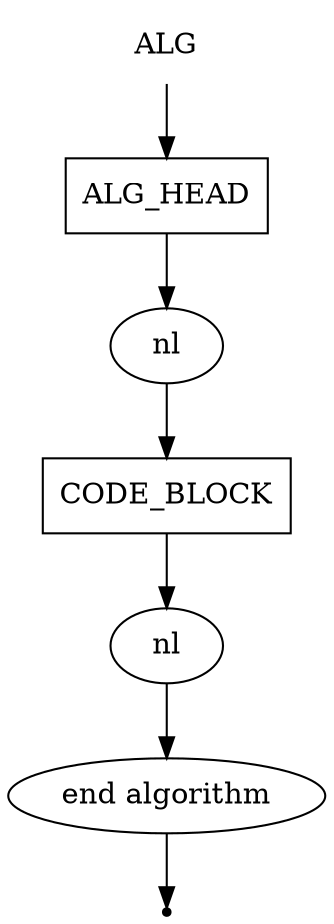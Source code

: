 digraph ALG {
    start [label=ALG shape=plaintext]
    alg_head [label=ALG_HEAD shape=box]
    code_block [label=CODE_BLOCK shape=box]
    nl_1 [label="nl" shape=oval]
    nl_2 [label="nl" shape=oval]
    end_alg [label="end algorithm" shape=oval]
    end [label="" shape=point]
    start -> alg_head
    alg_head -> nl_1
    nl_1 -> code_block
    code_block -> nl_2
    nl_2 -> end_alg
    end_alg -> end
}